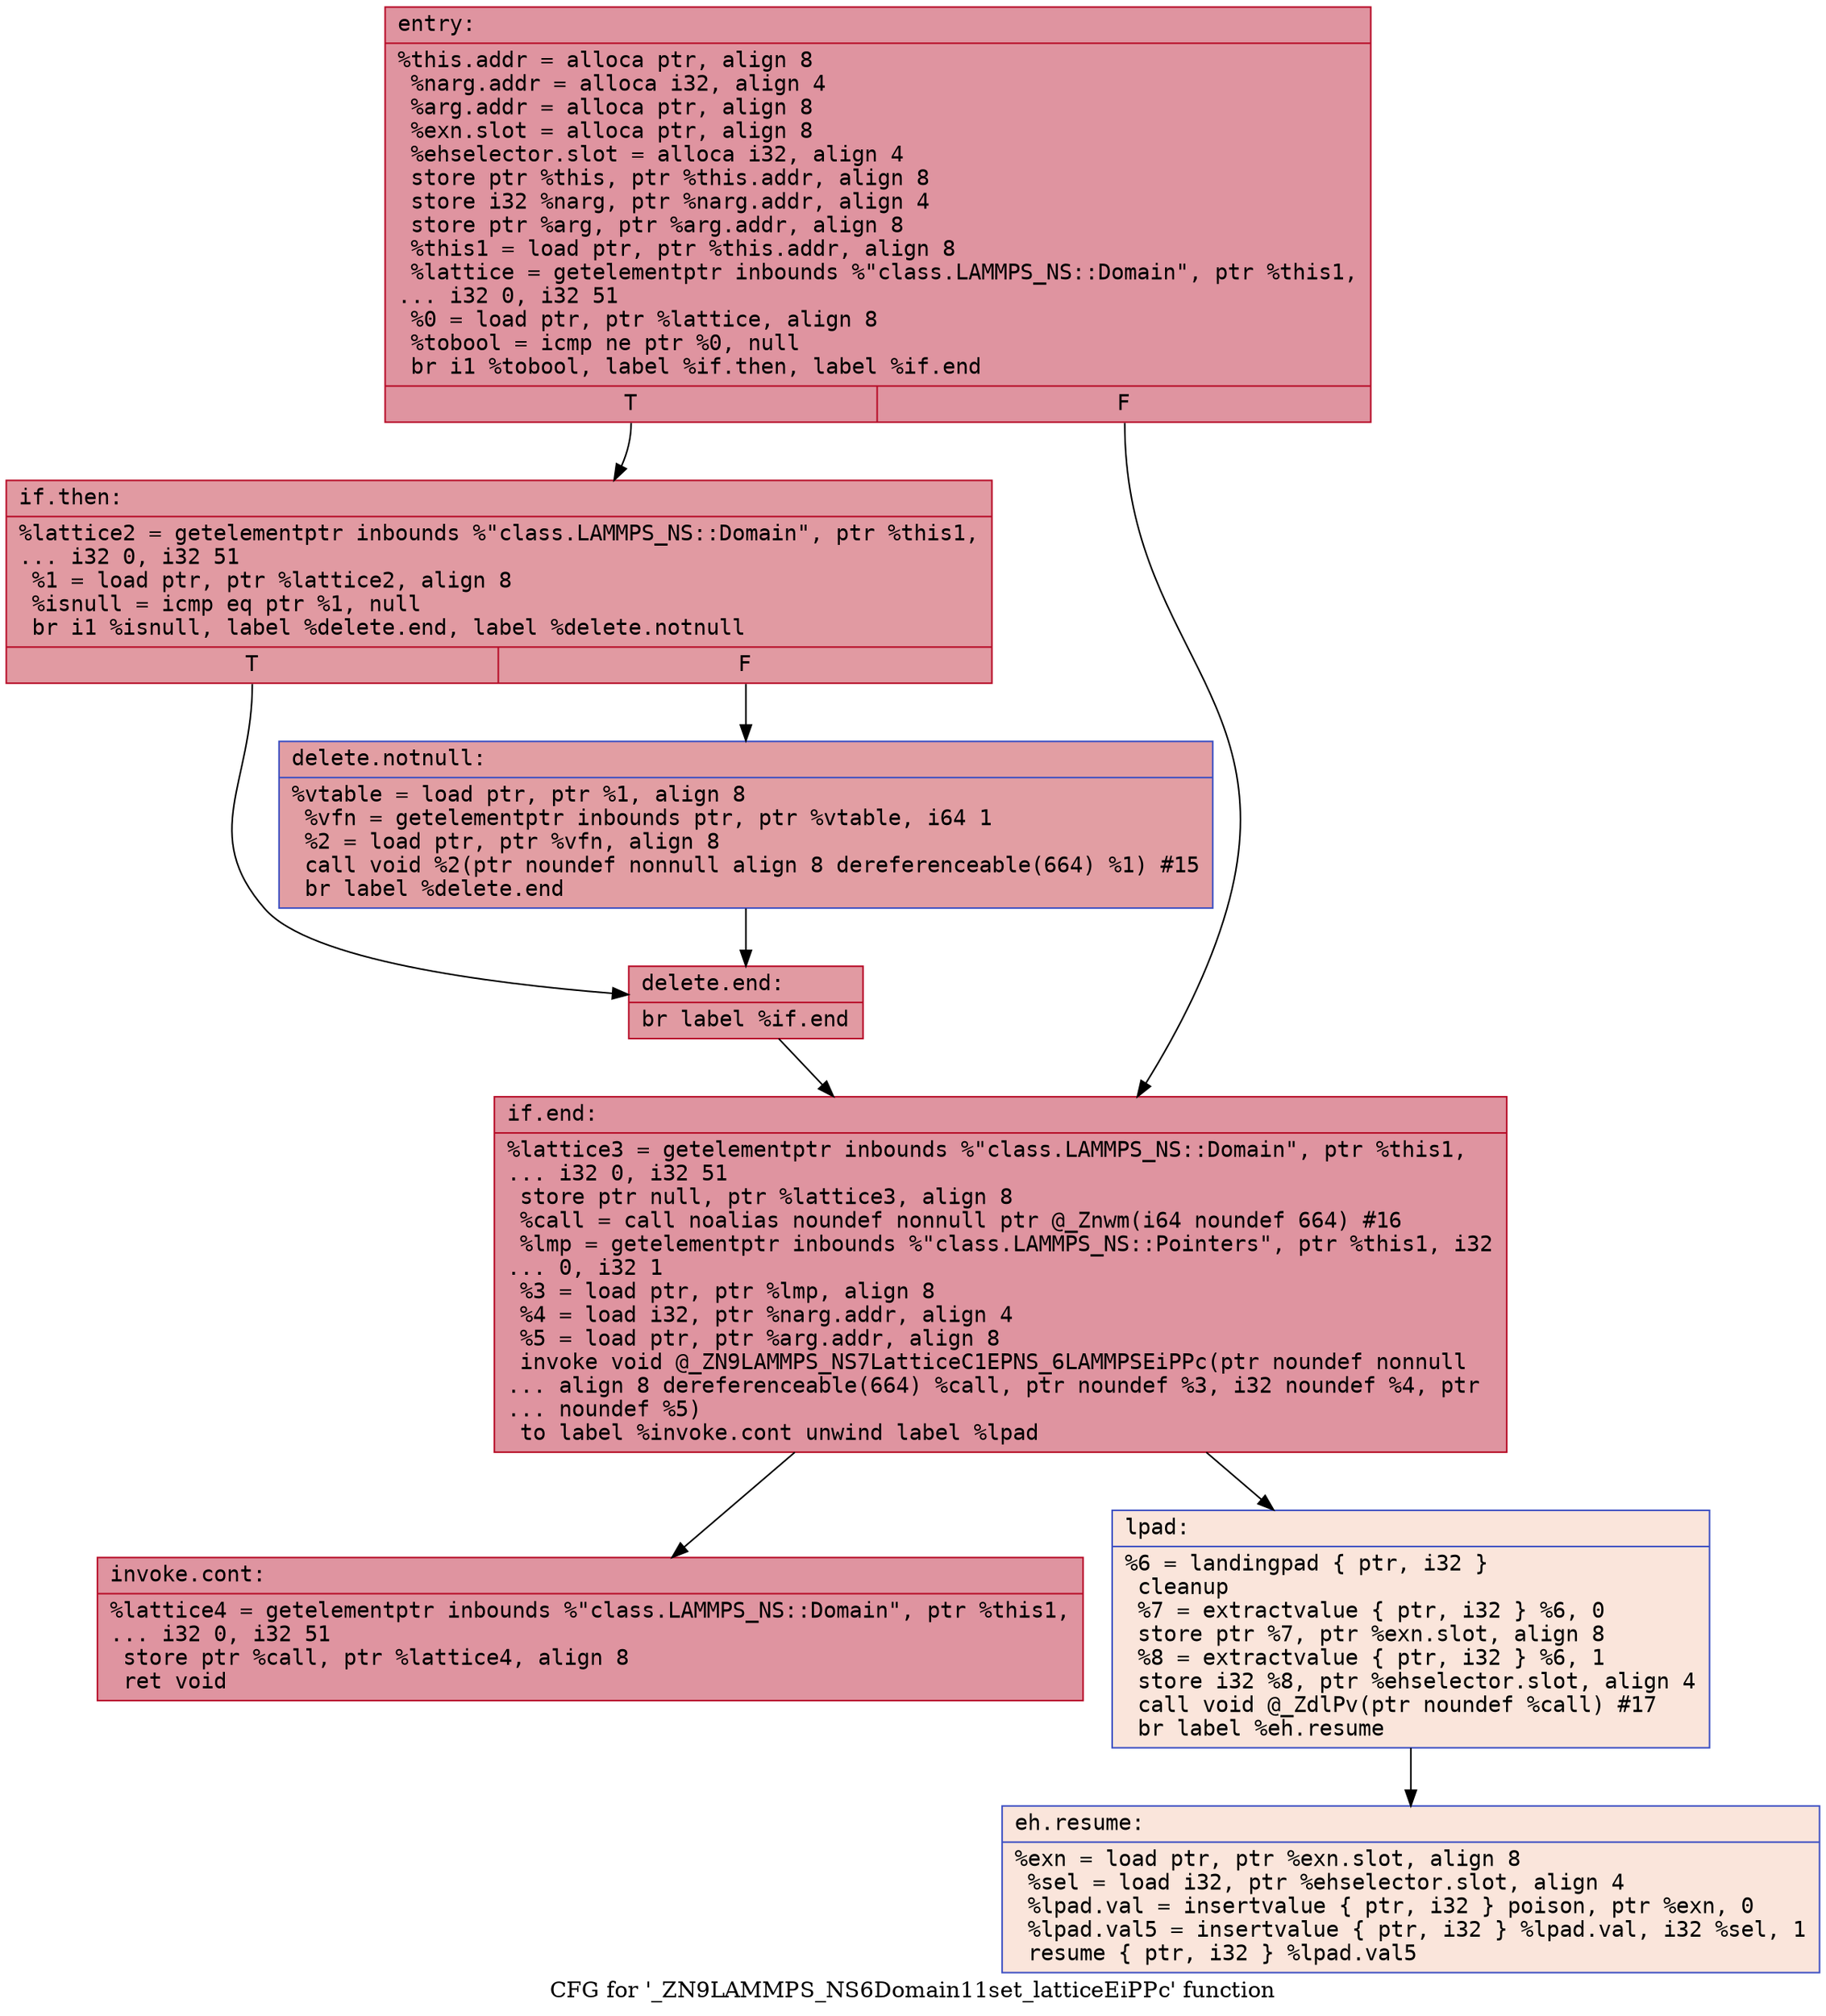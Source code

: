 digraph "CFG for '_ZN9LAMMPS_NS6Domain11set_latticeEiPPc' function" {
	label="CFG for '_ZN9LAMMPS_NS6Domain11set_latticeEiPPc' function";

	Node0x561837bbd520 [shape=record,color="#b70d28ff", style=filled, fillcolor="#b70d2870" fontname="Courier",label="{entry:\l|  %this.addr = alloca ptr, align 8\l  %narg.addr = alloca i32, align 4\l  %arg.addr = alloca ptr, align 8\l  %exn.slot = alloca ptr, align 8\l  %ehselector.slot = alloca i32, align 4\l  store ptr %this, ptr %this.addr, align 8\l  store i32 %narg, ptr %narg.addr, align 4\l  store ptr %arg, ptr %arg.addr, align 8\l  %this1 = load ptr, ptr %this.addr, align 8\l  %lattice = getelementptr inbounds %\"class.LAMMPS_NS::Domain\", ptr %this1,\l... i32 0, i32 51\l  %0 = load ptr, ptr %lattice, align 8\l  %tobool = icmp ne ptr %0, null\l  br i1 %tobool, label %if.then, label %if.end\l|{<s0>T|<s1>F}}"];
	Node0x561837bbd520:s0 -> Node0x561837bbdbe0[tooltip="entry -> if.then\nProbability 62.50%" ];
	Node0x561837bbd520:s1 -> Node0x561837bbddf0[tooltip="entry -> if.end\nProbability 37.50%" ];
	Node0x561837bbdbe0 [shape=record,color="#b70d28ff", style=filled, fillcolor="#bb1b2c70" fontname="Courier",label="{if.then:\l|  %lattice2 = getelementptr inbounds %\"class.LAMMPS_NS::Domain\", ptr %this1,\l... i32 0, i32 51\l  %1 = load ptr, ptr %lattice2, align 8\l  %isnull = icmp eq ptr %1, null\l  br i1 %isnull, label %delete.end, label %delete.notnull\l|{<s0>T|<s1>F}}"];
	Node0x561837bbdbe0:s0 -> Node0x561837bbe130[tooltip="if.then -> delete.end\nProbability 37.50%" ];
	Node0x561837bbdbe0:s1 -> Node0x561837bbe1b0[tooltip="if.then -> delete.notnull\nProbability 62.50%" ];
	Node0x561837bbe1b0 [shape=record,color="#3d50c3ff", style=filled, fillcolor="#be242e70" fontname="Courier",label="{delete.notnull:\l|  %vtable = load ptr, ptr %1, align 8\l  %vfn = getelementptr inbounds ptr, ptr %vtable, i64 1\l  %2 = load ptr, ptr %vfn, align 8\l  call void %2(ptr noundef nonnull align 8 dereferenceable(664) %1) #15\l  br label %delete.end\l}"];
	Node0x561837bbe1b0 -> Node0x561837bbe130[tooltip="delete.notnull -> delete.end\nProbability 100.00%" ];
	Node0x561837bbe130 [shape=record,color="#b70d28ff", style=filled, fillcolor="#bb1b2c70" fontname="Courier",label="{delete.end:\l|  br label %if.end\l}"];
	Node0x561837bbe130 -> Node0x561837bbddf0[tooltip="delete.end -> if.end\nProbability 100.00%" ];
	Node0x561837bbddf0 [shape=record,color="#b70d28ff", style=filled, fillcolor="#b70d2870" fontname="Courier",label="{if.end:\l|  %lattice3 = getelementptr inbounds %\"class.LAMMPS_NS::Domain\", ptr %this1,\l... i32 0, i32 51\l  store ptr null, ptr %lattice3, align 8\l  %call = call noalias noundef nonnull ptr @_Znwm(i64 noundef 664) #16\l  %lmp = getelementptr inbounds %\"class.LAMMPS_NS::Pointers\", ptr %this1, i32\l... 0, i32 1\l  %3 = load ptr, ptr %lmp, align 8\l  %4 = load i32, ptr %narg.addr, align 4\l  %5 = load ptr, ptr %arg.addr, align 8\l  invoke void @_ZN9LAMMPS_NS7LatticeC1EPNS_6LAMMPSEiPPc(ptr noundef nonnull\l... align 8 dereferenceable(664) %call, ptr noundef %3, i32 noundef %4, ptr\l... noundef %5)\l          to label %invoke.cont unwind label %lpad\l}"];
	Node0x561837bbddf0 -> Node0x561837bbec40[tooltip="if.end -> invoke.cont\nProbability 100.00%" ];
	Node0x561837bbddf0 -> Node0x561837ba3b40[tooltip="if.end -> lpad\nProbability 0.00%" ];
	Node0x561837bbec40 [shape=record,color="#b70d28ff", style=filled, fillcolor="#b70d2870" fontname="Courier",label="{invoke.cont:\l|  %lattice4 = getelementptr inbounds %\"class.LAMMPS_NS::Domain\", ptr %this1,\l... i32 0, i32 51\l  store ptr %call, ptr %lattice4, align 8\l  ret void\l}"];
	Node0x561837ba3b40 [shape=record,color="#3d50c3ff", style=filled, fillcolor="#f4c5ad70" fontname="Courier",label="{lpad:\l|  %6 = landingpad \{ ptr, i32 \}\l          cleanup\l  %7 = extractvalue \{ ptr, i32 \} %6, 0\l  store ptr %7, ptr %exn.slot, align 8\l  %8 = extractvalue \{ ptr, i32 \} %6, 1\l  store i32 %8, ptr %ehselector.slot, align 4\l  call void @_ZdlPv(ptr noundef %call) #17\l  br label %eh.resume\l}"];
	Node0x561837ba3b40 -> Node0x561837ba4630[tooltip="lpad -> eh.resume\nProbability 100.00%" ];
	Node0x561837ba4630 [shape=record,color="#3d50c3ff", style=filled, fillcolor="#f4c5ad70" fontname="Courier",label="{eh.resume:\l|  %exn = load ptr, ptr %exn.slot, align 8\l  %sel = load i32, ptr %ehselector.slot, align 4\l  %lpad.val = insertvalue \{ ptr, i32 \} poison, ptr %exn, 0\l  %lpad.val5 = insertvalue \{ ptr, i32 \} %lpad.val, i32 %sel, 1\l  resume \{ ptr, i32 \} %lpad.val5\l}"];
}
